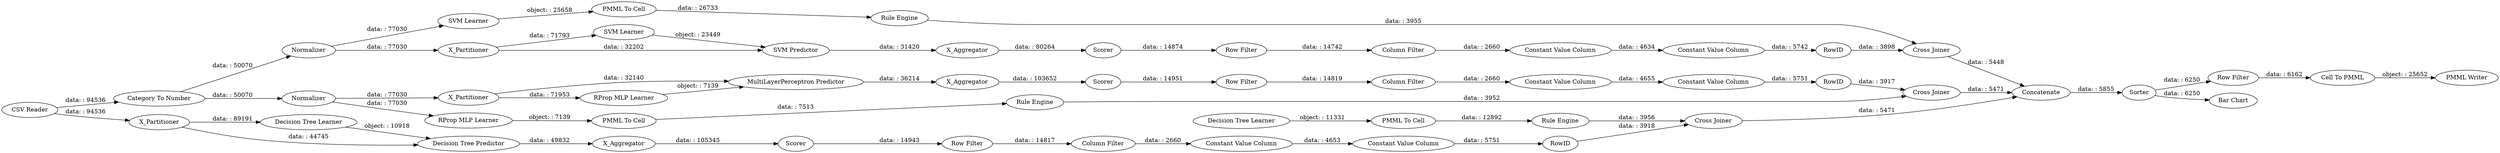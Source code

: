 digraph {
	"-7050486971505931558_321" [label="Rule Engine"]
	"7838023520998176125_32" [label="MultiLayerPerceptron Predictor"]
	"7175246929443640882_302" [label="Row Filter"]
	"7312052555960369094_300" [label="Cross Joiner"]
	"-5146103547833989549_294" [label="Column Filter"]
	"-3570061164946130406_308" [label="Rule Engine"]
	"7838023520998176125_7" [label=X_Aggregator]
	"7175246929443640882_304" [label="Constant Value Column"]
	"2918149938149012652_62" [label="CSV Reader"]
	"7999733411086084974_311" [label="Decision Tree Learner"]
	"-5146103547833989549_9" [label="Row Filter"]
	"7175246929443640882_303" [label="Constant Value Column"]
	"7604565445710789687_22" [label="PMML To Cell"]
	"-5146103547833989549_290" [label="Constant Value Column"]
	"5378603437370629095_315" [label="Row Filter"]
	"5378603437370629095_319" [label="Column Filter"]
	"5378603437370629095_318" [label=RowID]
	"-5146103547833989549_292" [label="Constant Value Column"]
	"-3570061164946130406_33" [label="SVM Learner"]
	"7838023520998176125_2" [label=X_Partitioner]
	"-7050486971505931558_320" [label="Decision Tree Learner"]
	"2918149938149012652_53" [label="Row Filter"]
	"7999733411086084974_309" [label=X_Partitioner]
	"7312052555960369094_298" [label="SVM Predictor"]
	"-3570061164946130406_307" [label="PMML To Cell"]
	"7312052555960369094_296" [label=X_Aggregator]
	"7838023520998176125_39" [label=Normalizer]
	"-5146103547833989549_293" [label=RowID]
	"2918149938149012652_54" [label="Cell To PMML"]
	"2918149938149012652_60" [label=Concatenate]
	"7999733411086084974_312" [label="Decision Tree Predictor"]
	"7838023520998176125_31" [label="RProp MLP Learner"]
	"2918149938149012652_52" [label=Sorter]
	"7175246929443640882_306" [label="Column Filter"]
	"7604565445710789687_35" [label="RProp MLP Learner"]
	"7999733411086084974_310" [label=X_Aggregator]
	"7838023520998176125_38" [label="Cross Joiner"]
	"7312052555960369094_297" [label="SVM Learner"]
	"7604565445710789687_34" [label="Rule Engine"]
	"5378603437370629095_316" [label="Constant Value Column"]
	"7312052555960369094_41" [label=Scorer]
	"7999733411086084974_314" [label=Scorer]
	"7838023520998176125_40" [label=Scorer]
	"7312052555960369094_295" [label=X_Partitioner]
	"2918149938149012652_59" [label="Bar Chart"]
	"5378603437370629095_317" [label="Constant Value Column"]
	"-7050486971505931558_28" [label="PMML To Cell"]
	"2918149938149012652_58" [label="Category To Number"]
	"2918149938149012652_61" [label="PMML Writer"]
	"7312052555960369094_301" [label=Normalizer]
	"7175246929443640882_305" [label=RowID]
	"7999733411086084974_313" [label="Cross Joiner"]
	"5378603437370629095_315" -> "5378603437370629095_319" [label="data: : 14817"]
	"7312052555960369094_301" -> "-3570061164946130406_33" [label="data: : 77030"]
	"2918149938149012652_52" -> "2918149938149012652_59" [label="data: : 6250"]
	"2918149938149012652_62" -> "2918149938149012652_58" [label="data: : 94536"]
	"7175246929443640882_305" -> "7312052555960369094_300" [label="data: : 3898"]
	"2918149938149012652_54" -> "2918149938149012652_61" [label="object: : 25652"]
	"5378603437370629095_316" -> "5378603437370629095_317" [label="data: : 4653"]
	"7312052555960369094_297" -> "7312052555960369094_298" [label="object: : 23449"]
	"7175246929443640882_304" -> "7175246929443640882_305" [label="data: : 5742"]
	"7838023520998176125_2" -> "7838023520998176125_32" [label="data: : 32140"]
	"2918149938149012652_58" -> "7838023520998176125_39" [label="data: : 50070"]
	"7312052555960369094_300" -> "2918149938149012652_60" [label="data: : 5448"]
	"-3570061164946130406_308" -> "7312052555960369094_300" [label="data: : 3955"]
	"2918149938149012652_62" -> "7999733411086084974_309" [label="data: : 94536"]
	"2918149938149012652_53" -> "2918149938149012652_54" [label="data: : 6162"]
	"7838023520998176125_39" -> "7838023520998176125_2" [label="data: : 77030"]
	"-3570061164946130406_33" -> "-3570061164946130406_307" [label="object: : 25658"]
	"7999733411086084974_310" -> "7999733411086084974_314" [label="data: : 105345"]
	"7838023520998176125_31" -> "7838023520998176125_32" [label="object: : 7139"]
	"7999733411086084974_311" -> "7999733411086084974_312" [label="object: : 10918"]
	"5378603437370629095_317" -> "5378603437370629095_318" [label="data: : 5751"]
	"7999733411086084974_309" -> "7999733411086084974_311" [label="data: : 89191"]
	"-5146103547833989549_294" -> "-5146103547833989549_290" [label="data: : 2660"]
	"5378603437370629095_318" -> "7999733411086084974_313" [label="data: : 3918"]
	"-5146103547833989549_293" -> "7838023520998176125_38" [label="data: : 3917"]
	"7604565445710789687_22" -> "7604565445710789687_34" [label="data: : 7513"]
	"7604565445710789687_35" -> "7604565445710789687_22" [label="object: : 7139"]
	"7312052555960369094_41" -> "7175246929443640882_302" [label="data: : 14874"]
	"7838023520998176125_7" -> "7838023520998176125_40" [label="data: : 103652"]
	"7999733411086084974_314" -> "5378603437370629095_315" [label="data: : 14943"]
	"7175246929443640882_306" -> "7175246929443640882_303" [label="data: : 2660"]
	"7838023520998176125_40" -> "-5146103547833989549_9" [label="data: : 14951"]
	"7604565445710789687_34" -> "7838023520998176125_38" [label="data: : 3952"]
	"-7050486971505931558_320" -> "-7050486971505931558_28" [label="object: : 11331"]
	"2918149938149012652_58" -> "7312052555960369094_301" [label="data: : 50070"]
	"7175246929443640882_302" -> "7175246929443640882_306" [label="data: : 14742"]
	"2918149938149012652_52" -> "2918149938149012652_53" [label="data: : 6250"]
	"-5146103547833989549_290" -> "-5146103547833989549_292" [label="data: : 4655"]
	"7999733411086084974_313" -> "2918149938149012652_60" [label="data: : 5471"]
	"7312052555960369094_296" -> "7312052555960369094_41" [label="data: : 80264"]
	"5378603437370629095_319" -> "5378603437370629095_316" [label="data: : 2660"]
	"7175246929443640882_303" -> "7175246929443640882_304" [label="data: : 4634"]
	"7312052555960369094_301" -> "7312052555960369094_295" [label="data: : 77030"]
	"7838023520998176125_38" -> "2918149938149012652_60" [label="data: : 5471"]
	"-5146103547833989549_292" -> "-5146103547833989549_293" [label="data: : 5751"]
	"7999733411086084974_309" -> "7999733411086084974_312" [label="data: : 44745"]
	"7838023520998176125_2" -> "7838023520998176125_31" [label="data: : 71953"]
	"-7050486971505931558_321" -> "7999733411086084974_313" [label="data: : 3956"]
	"-5146103547833989549_9" -> "-5146103547833989549_294" [label="data: : 14819"]
	"2918149938149012652_60" -> "2918149938149012652_52" [label="data: : 5855"]
	"7838023520998176125_32" -> "7838023520998176125_7" [label="data: : 36214"]
	"-3570061164946130406_307" -> "-3570061164946130406_308" [label="data: : 26733"]
	"7312052555960369094_295" -> "7312052555960369094_298" [label="data: : 32202"]
	"7312052555960369094_295" -> "7312052555960369094_297" [label="data: : 71793"]
	"7999733411086084974_312" -> "7999733411086084974_310" [label="data: : 49832"]
	"7312052555960369094_298" -> "7312052555960369094_296" [label="data: : 31420"]
	"-7050486971505931558_28" -> "-7050486971505931558_321" [label="data: : 12892"]
	"7838023520998176125_39" -> "7604565445710789687_35" [label="data: : 77030"]
	rankdir=LR
}
